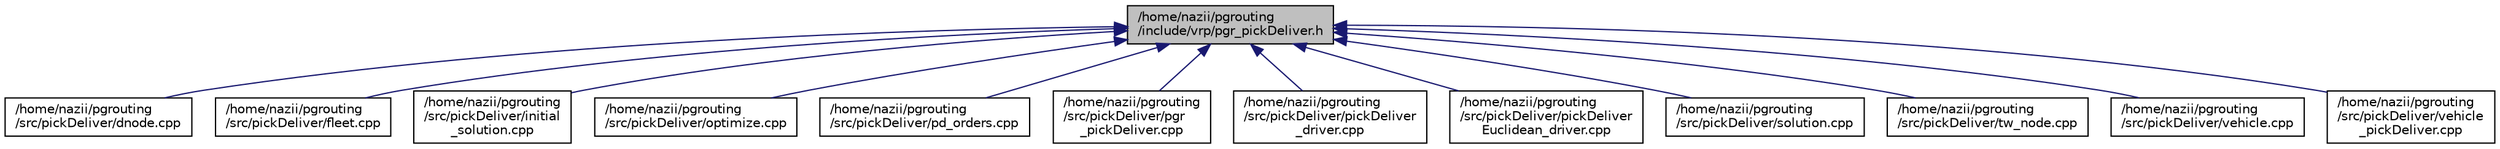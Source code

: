 digraph "/home/nazii/pgrouting/include/vrp/pgr_pickDeliver.h"
{
  edge [fontname="Helvetica",fontsize="10",labelfontname="Helvetica",labelfontsize="10"];
  node [fontname="Helvetica",fontsize="10",shape=record];
  Node42 [label="/home/nazii/pgrouting\l/include/vrp/pgr_pickDeliver.h",height=0.2,width=0.4,color="black", fillcolor="grey75", style="filled", fontcolor="black"];
  Node42 -> Node43 [dir="back",color="midnightblue",fontsize="10",style="solid",fontname="Helvetica"];
  Node43 [label="/home/nazii/pgrouting\l/src/pickDeliver/dnode.cpp",height=0.2,width=0.4,color="black", fillcolor="white", style="filled",URL="$dnode_8cpp.html"];
  Node42 -> Node44 [dir="back",color="midnightblue",fontsize="10",style="solid",fontname="Helvetica"];
  Node44 [label="/home/nazii/pgrouting\l/src/pickDeliver/fleet.cpp",height=0.2,width=0.4,color="black", fillcolor="white", style="filled",URL="$fleet_8cpp.html"];
  Node42 -> Node45 [dir="back",color="midnightblue",fontsize="10",style="solid",fontname="Helvetica"];
  Node45 [label="/home/nazii/pgrouting\l/src/pickDeliver/initial\l_solution.cpp",height=0.2,width=0.4,color="black", fillcolor="white", style="filled",URL="$initial__solution_8cpp.html"];
  Node42 -> Node46 [dir="back",color="midnightblue",fontsize="10",style="solid",fontname="Helvetica"];
  Node46 [label="/home/nazii/pgrouting\l/src/pickDeliver/optimize.cpp",height=0.2,width=0.4,color="black", fillcolor="white", style="filled",URL="$optimize_8cpp.html"];
  Node42 -> Node47 [dir="back",color="midnightblue",fontsize="10",style="solid",fontname="Helvetica"];
  Node47 [label="/home/nazii/pgrouting\l/src/pickDeliver/pd_orders.cpp",height=0.2,width=0.4,color="black", fillcolor="white", style="filled",URL="$pd__orders_8cpp.html"];
  Node42 -> Node48 [dir="back",color="midnightblue",fontsize="10",style="solid",fontname="Helvetica"];
  Node48 [label="/home/nazii/pgrouting\l/src/pickDeliver/pgr\l_pickDeliver.cpp",height=0.2,width=0.4,color="black", fillcolor="white", style="filled",URL="$pgr__pickDeliver_8cpp.html"];
  Node42 -> Node49 [dir="back",color="midnightblue",fontsize="10",style="solid",fontname="Helvetica"];
  Node49 [label="/home/nazii/pgrouting\l/src/pickDeliver/pickDeliver\l_driver.cpp",height=0.2,width=0.4,color="black", fillcolor="white", style="filled",URL="$pickDeliver__driver_8cpp.html"];
  Node42 -> Node50 [dir="back",color="midnightblue",fontsize="10",style="solid",fontname="Helvetica"];
  Node50 [label="/home/nazii/pgrouting\l/src/pickDeliver/pickDeliver\lEuclidean_driver.cpp",height=0.2,width=0.4,color="black", fillcolor="white", style="filled",URL="$pickDeliverEuclidean__driver_8cpp.html"];
  Node42 -> Node51 [dir="back",color="midnightblue",fontsize="10",style="solid",fontname="Helvetica"];
  Node51 [label="/home/nazii/pgrouting\l/src/pickDeliver/solution.cpp",height=0.2,width=0.4,color="black", fillcolor="white", style="filled",URL="$solution_8cpp.html"];
  Node42 -> Node52 [dir="back",color="midnightblue",fontsize="10",style="solid",fontname="Helvetica"];
  Node52 [label="/home/nazii/pgrouting\l/src/pickDeliver/tw_node.cpp",height=0.2,width=0.4,color="black", fillcolor="white", style="filled",URL="$tw__node_8cpp.html"];
  Node42 -> Node53 [dir="back",color="midnightblue",fontsize="10",style="solid",fontname="Helvetica"];
  Node53 [label="/home/nazii/pgrouting\l/src/pickDeliver/vehicle.cpp",height=0.2,width=0.4,color="black", fillcolor="white", style="filled",URL="$vehicle_8cpp.html"];
  Node42 -> Node54 [dir="back",color="midnightblue",fontsize="10",style="solid",fontname="Helvetica"];
  Node54 [label="/home/nazii/pgrouting\l/src/pickDeliver/vehicle\l_pickDeliver.cpp",height=0.2,width=0.4,color="black", fillcolor="white", style="filled",URL="$vehicle__pickDeliver_8cpp.html"];
}
